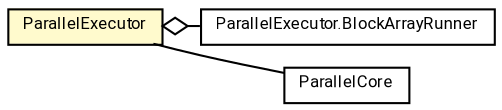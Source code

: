 #!/usr/local/bin/dot
#
# Class diagram 
# Generated by UMLGraph version R5_7_2-60-g0e99a6 (http://www.spinellis.gr/umlgraph/)
#

digraph G {
	graph [fontnames="svg"]
	edge [fontname="Roboto",fontsize=7,labelfontname="Roboto",labelfontsize=7,color="black"];
	node [fontname="Roboto",fontcolor="black",fontsize=8,shape=plaintext,margin=0,width=0,height=0];
	nodesep=0.15;
	ranksep=0.25;
	rankdir=LR;
	// de.lmu.ifi.dbs.elki.parallel.ParallelExecutor
	c7965667 [label=<<table title="de.lmu.ifi.dbs.elki.parallel.ParallelExecutor" border="0" cellborder="1" cellspacing="0" cellpadding="2" bgcolor="lemonChiffon" href="ParallelExecutor.html" target="_parent">
		<tr><td><table border="0" cellspacing="0" cellpadding="1">
		<tr><td align="center" balign="center"> <font face="Roboto">ParallelExecutor</font> </td></tr>
		</table></td></tr>
		</table>>, URL="ParallelExecutor.html"];
	// de.lmu.ifi.dbs.elki.parallel.ParallelExecutor.BlockArrayRunner
	c7965668 [label=<<table title="de.lmu.ifi.dbs.elki.parallel.ParallelExecutor.BlockArrayRunner" border="0" cellborder="1" cellspacing="0" cellpadding="2" href="ParallelExecutor.BlockArrayRunner.html" target="_parent">
		<tr><td><table border="0" cellspacing="0" cellpadding="1">
		<tr><td align="center" balign="center"> <font face="Roboto">ParallelExecutor.BlockArrayRunner</font> </td></tr>
		</table></td></tr>
		</table>>, URL="ParallelExecutor.BlockArrayRunner.html"];
	// de.lmu.ifi.dbs.elki.parallel.ParallelCore
	c7965695 [label=<<table title="de.lmu.ifi.dbs.elki.parallel.ParallelCore" border="0" cellborder="1" cellspacing="0" cellpadding="2" href="ParallelCore.html" target="_parent">
		<tr><td><table border="0" cellspacing="0" cellpadding="1">
		<tr><td align="center" balign="center"> <font face="Roboto">ParallelCore</font> </td></tr>
		</table></td></tr>
		</table>>, URL="ParallelCore.html"];
	// de.lmu.ifi.dbs.elki.parallel.ParallelExecutor has de.lmu.ifi.dbs.elki.parallel.ParallelExecutor.BlockArrayRunner
	c7965667 -> c7965668 [arrowhead=none,arrowtail=ediamond,dir=back,weight=4];
	// de.lmu.ifi.dbs.elki.parallel.ParallelExecutor assoc de.lmu.ifi.dbs.elki.parallel.ParallelCore
	c7965667 -> c7965695 [arrowhead=none,weight=2];
}

